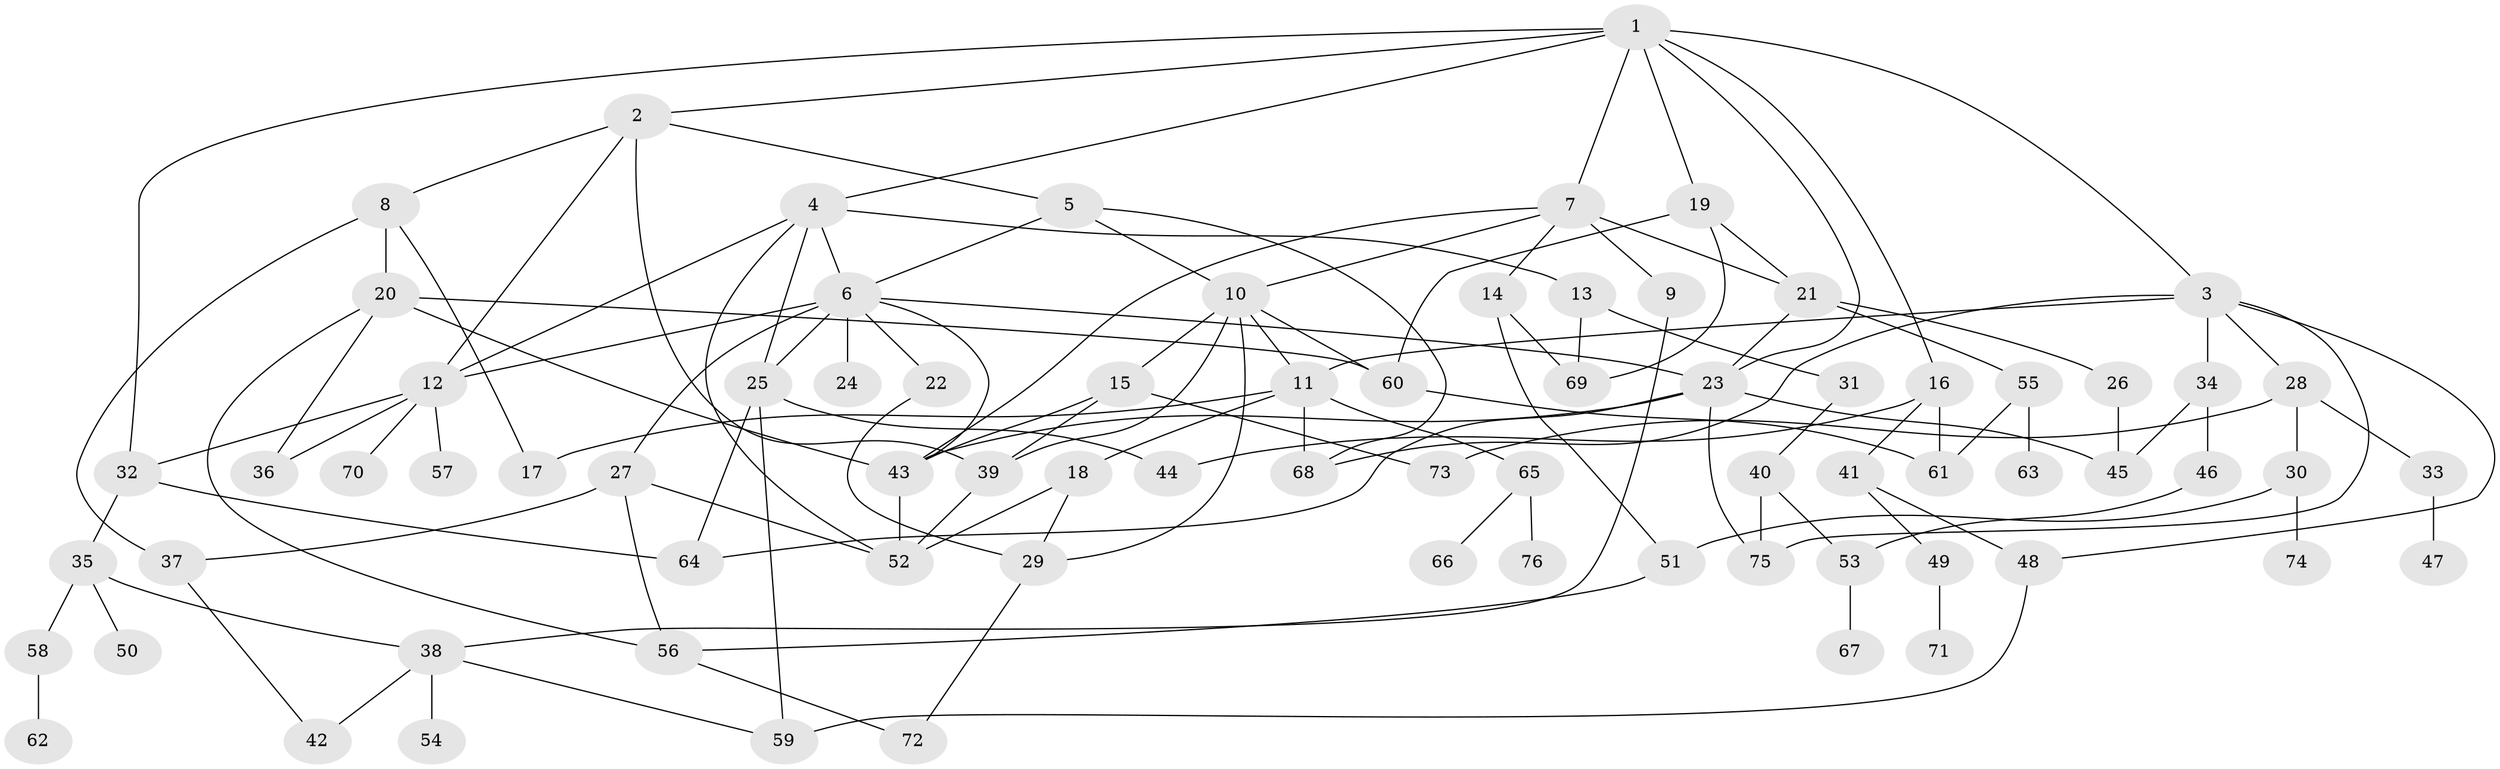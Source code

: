 // original degree distribution, {8: 0.009259259259259259, 6: 0.046296296296296294, 7: 0.027777777777777776, 5: 0.08333333333333333, 4: 0.1111111111111111, 2: 0.2777777777777778, 1: 0.17592592592592593, 3: 0.26851851851851855}
// Generated by graph-tools (version 1.1) at 2025/49/03/04/25 22:49:08]
// undirected, 76 vertices, 126 edges
graph export_dot {
  node [color=gray90,style=filled];
  1;
  2;
  3;
  4;
  5;
  6;
  7;
  8;
  9;
  10;
  11;
  12;
  13;
  14;
  15;
  16;
  17;
  18;
  19;
  20;
  21;
  22;
  23;
  24;
  25;
  26;
  27;
  28;
  29;
  30;
  31;
  32;
  33;
  34;
  35;
  36;
  37;
  38;
  39;
  40;
  41;
  42;
  43;
  44;
  45;
  46;
  47;
  48;
  49;
  50;
  51;
  52;
  53;
  54;
  55;
  56;
  57;
  58;
  59;
  60;
  61;
  62;
  63;
  64;
  65;
  66;
  67;
  68;
  69;
  70;
  71;
  72;
  73;
  74;
  75;
  76;
  1 -- 2 [weight=1.0];
  1 -- 3 [weight=1.0];
  1 -- 4 [weight=1.0];
  1 -- 7 [weight=1.0];
  1 -- 16 [weight=1.0];
  1 -- 19 [weight=1.0];
  1 -- 23 [weight=1.0];
  1 -- 32 [weight=1.0];
  2 -- 5 [weight=1.0];
  2 -- 8 [weight=1.0];
  2 -- 12 [weight=1.0];
  2 -- 39 [weight=1.0];
  3 -- 11 [weight=1.0];
  3 -- 28 [weight=1.0];
  3 -- 34 [weight=1.0];
  3 -- 48 [weight=1.0];
  3 -- 68 [weight=1.0];
  3 -- 75 [weight=1.0];
  4 -- 6 [weight=1.0];
  4 -- 12 [weight=1.0];
  4 -- 13 [weight=1.0];
  4 -- 25 [weight=1.0];
  4 -- 52 [weight=1.0];
  5 -- 6 [weight=1.0];
  5 -- 10 [weight=1.0];
  5 -- 68 [weight=1.0];
  6 -- 12 [weight=1.0];
  6 -- 22 [weight=1.0];
  6 -- 23 [weight=1.0];
  6 -- 24 [weight=2.0];
  6 -- 25 [weight=1.0];
  6 -- 27 [weight=1.0];
  6 -- 43 [weight=1.0];
  7 -- 9 [weight=1.0];
  7 -- 10 [weight=1.0];
  7 -- 14 [weight=1.0];
  7 -- 21 [weight=1.0];
  7 -- 43 [weight=1.0];
  8 -- 17 [weight=1.0];
  8 -- 20 [weight=1.0];
  8 -- 37 [weight=1.0];
  9 -- 38 [weight=1.0];
  10 -- 11 [weight=1.0];
  10 -- 15 [weight=1.0];
  10 -- 29 [weight=1.0];
  10 -- 39 [weight=1.0];
  10 -- 60 [weight=1.0];
  11 -- 17 [weight=1.0];
  11 -- 18 [weight=1.0];
  11 -- 65 [weight=1.0];
  11 -- 68 [weight=1.0];
  12 -- 32 [weight=1.0];
  12 -- 36 [weight=1.0];
  12 -- 57 [weight=1.0];
  12 -- 70 [weight=1.0];
  13 -- 31 [weight=1.0];
  13 -- 69 [weight=1.0];
  14 -- 51 [weight=1.0];
  14 -- 69 [weight=1.0];
  15 -- 39 [weight=1.0];
  15 -- 43 [weight=1.0];
  15 -- 73 [weight=1.0];
  16 -- 41 [weight=1.0];
  16 -- 44 [weight=1.0];
  16 -- 61 [weight=1.0];
  18 -- 29 [weight=1.0];
  18 -- 52 [weight=1.0];
  19 -- 21 [weight=1.0];
  19 -- 60 [weight=1.0];
  19 -- 69 [weight=1.0];
  20 -- 36 [weight=1.0];
  20 -- 43 [weight=1.0];
  20 -- 56 [weight=1.0];
  20 -- 60 [weight=1.0];
  21 -- 23 [weight=1.0];
  21 -- 26 [weight=1.0];
  21 -- 55 [weight=1.0];
  22 -- 29 [weight=1.0];
  23 -- 43 [weight=1.0];
  23 -- 45 [weight=1.0];
  23 -- 64 [weight=1.0];
  23 -- 75 [weight=1.0];
  25 -- 44 [weight=1.0];
  25 -- 59 [weight=1.0];
  25 -- 64 [weight=1.0];
  26 -- 45 [weight=1.0];
  27 -- 37 [weight=1.0];
  27 -- 52 [weight=1.0];
  27 -- 56 [weight=1.0];
  28 -- 30 [weight=1.0];
  28 -- 33 [weight=1.0];
  28 -- 73 [weight=1.0];
  29 -- 72 [weight=1.0];
  30 -- 51 [weight=1.0];
  30 -- 74 [weight=1.0];
  31 -- 40 [weight=1.0];
  32 -- 35 [weight=1.0];
  32 -- 64 [weight=1.0];
  33 -- 47 [weight=1.0];
  34 -- 45 [weight=1.0];
  34 -- 46 [weight=1.0];
  35 -- 38 [weight=1.0];
  35 -- 50 [weight=1.0];
  35 -- 58 [weight=1.0];
  37 -- 42 [weight=1.0];
  38 -- 42 [weight=1.0];
  38 -- 54 [weight=1.0];
  38 -- 59 [weight=1.0];
  39 -- 52 [weight=1.0];
  40 -- 53 [weight=1.0];
  40 -- 75 [weight=1.0];
  41 -- 48 [weight=1.0];
  41 -- 49 [weight=1.0];
  43 -- 52 [weight=1.0];
  46 -- 53 [weight=1.0];
  48 -- 59 [weight=1.0];
  49 -- 71 [weight=1.0];
  51 -- 56 [weight=1.0];
  53 -- 67 [weight=1.0];
  55 -- 61 [weight=1.0];
  55 -- 63 [weight=1.0];
  56 -- 72 [weight=1.0];
  58 -- 62 [weight=1.0];
  60 -- 61 [weight=1.0];
  65 -- 66 [weight=1.0];
  65 -- 76 [weight=1.0];
}
